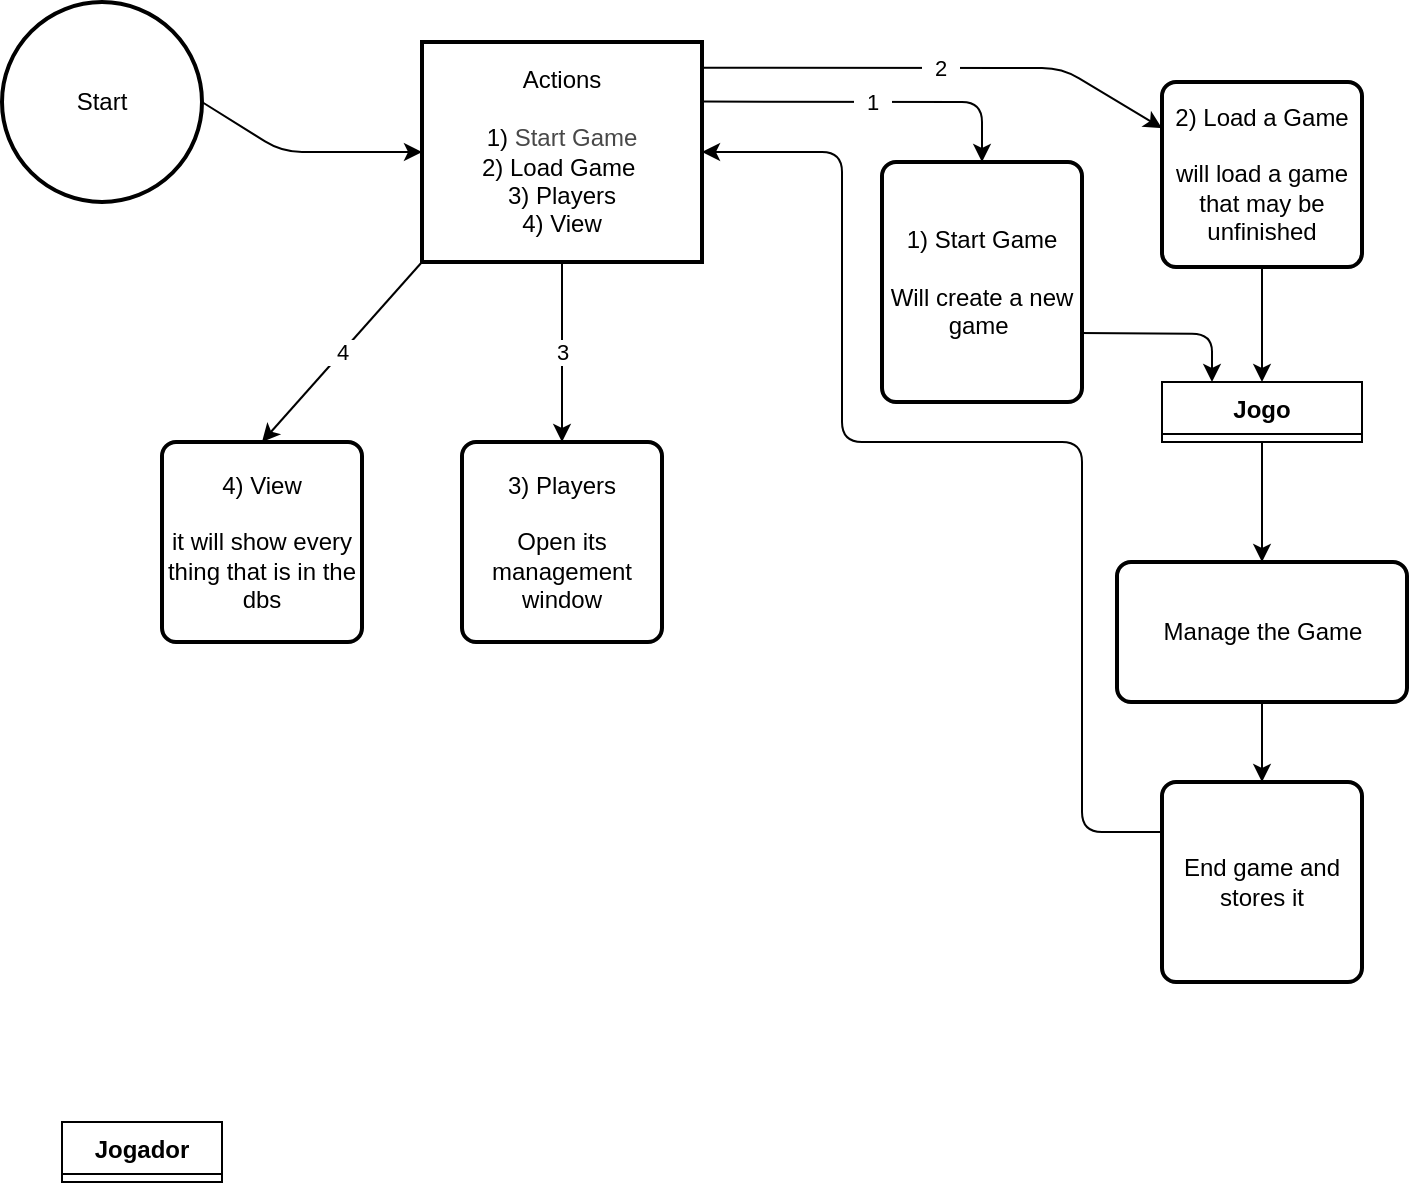 <mxfile>
    <diagram id="e0pM36I6DdKXfKBxEXv1" name="Page-1">
        <mxGraphModel dx="698" dy="766" grid="1" gridSize="10" guides="1" tooltips="1" connect="1" arrows="1" fold="1" page="1" pageScale="1" pageWidth="850" pageHeight="1100" math="0" shadow="0">
            <root>
                <mxCell id="0"/>
                <mxCell id="1" parent="0"/>
                <mxCell id="9" style="edgeStyle=none;html=1;exitX=1;exitY=0.5;exitDx=0;exitDy=0;exitPerimeter=0;entryX=0;entryY=0.5;entryDx=0;entryDy=0;" parent="1" source="2" target="4" edge="1">
                    <mxGeometry relative="1" as="geometry">
                        <mxPoint x="170" y="60" as="targetPoint"/>
                        <Array as="points">
                            <mxPoint x="150" y="85"/>
                        </Array>
                    </mxGeometry>
                </mxCell>
                <mxCell id="2" value="Start" style="strokeWidth=2;html=1;shape=mxgraph.flowchart.start_2;whiteSpace=wrap;" parent="1" vertex="1">
                    <mxGeometry x="10" y="10" width="100" height="100" as="geometry"/>
                </mxCell>
                <mxCell id="16" value="&amp;nbsp; 2&amp;nbsp;&amp;nbsp;" style="edgeStyle=none;html=1;exitX=0.997;exitY=0.117;exitDx=0;exitDy=0;entryX=0;entryY=0.25;entryDx=0;entryDy=0;exitPerimeter=0;" parent="1" source="4" target="10" edge="1">
                    <mxGeometry relative="1" as="geometry">
                        <mxPoint x="360" y="85" as="sourcePoint"/>
                        <mxPoint x="530" y="113.75" as="targetPoint"/>
                        <Array as="points">
                            <mxPoint x="540" y="43"/>
                        </Array>
                    </mxGeometry>
                </mxCell>
                <mxCell id="20" value="&amp;nbsp; 1&amp;nbsp;&amp;nbsp;" style="edgeStyle=none;html=1;entryX=0.5;entryY=0;entryDx=0;entryDy=0;exitX=1.001;exitY=0.271;exitDx=0;exitDy=0;exitPerimeter=0;" parent="1" source="4" target="19" edge="1">
                    <mxGeometry relative="1" as="geometry">
                        <Array as="points">
                            <mxPoint x="500" y="60"/>
                        </Array>
                    </mxGeometry>
                </mxCell>
                <mxCell id="22" value="&amp;nbsp; 4&amp;nbsp;&amp;nbsp;" style="edgeStyle=none;html=1;entryX=0.5;entryY=0;entryDx=0;entryDy=0;exitX=0;exitY=1;exitDx=0;exitDy=0;" parent="1" source="4" target="21" edge="1">
                    <mxGeometry relative="1" as="geometry"/>
                </mxCell>
                <mxCell id="37" value="&amp;nbsp; 3&amp;nbsp;&amp;nbsp;" style="edgeStyle=none;html=1;entryX=0.5;entryY=0;entryDx=0;entryDy=0;" parent="1" source="4" target="36" edge="1">
                    <mxGeometry relative="1" as="geometry"/>
                </mxCell>
                <mxCell id="4" value="Actions&lt;br&gt;&lt;div&gt;&lt;br&gt;&lt;/div&gt;&lt;div&gt;1) &lt;font color=&quot;#484848&quot;&gt;Start Game&lt;/font&gt;&lt;/div&gt;&lt;div&gt;&lt;span style=&quot;background-color: transparent;&quot;&gt;2) Load&lt;/span&gt;&lt;span style=&quot;background-color: transparent;&quot;&gt;&amp;nbsp;Game&lt;/span&gt;&lt;span style=&quot;background-color: transparent;&quot;&gt;&amp;nbsp;&lt;/span&gt;&lt;/div&gt;&lt;div&gt;3) Players&lt;br&gt;4) View&lt;/div&gt;" style="whiteSpace=wrap;html=1;strokeWidth=2;" parent="1" vertex="1">
                    <mxGeometry x="220" y="30" width="140" height="110" as="geometry"/>
                </mxCell>
                <mxCell id="39" style="edgeStyle=none;html=1;entryX=0.5;entryY=0;entryDx=0;entryDy=0;" parent="1" source="10" target="11" edge="1">
                    <mxGeometry relative="1" as="geometry">
                        <Array as="points"/>
                    </mxGeometry>
                </mxCell>
                <mxCell id="10" value="2) Load a Game&lt;div&gt;&lt;br&gt;&lt;/div&gt;&lt;div&gt;will load a game that may be unfinished&lt;/div&gt;" style="rounded=1;whiteSpace=wrap;html=1;absoluteArcSize=1;arcSize=14;strokeWidth=2;" parent="1" vertex="1">
                    <mxGeometry x="590" y="50" width="100" height="92.5" as="geometry"/>
                </mxCell>
                <mxCell id="41" style="edgeStyle=none;html=1;entryX=0.5;entryY=0;entryDx=0;entryDy=0;" parent="1" source="11" target="23" edge="1">
                    <mxGeometry relative="1" as="geometry">
                        <Array as="points"/>
                    </mxGeometry>
                </mxCell>
                <mxCell id="11" value="Jogo" style="swimlane;fontStyle=1;align=center;verticalAlign=top;childLayout=stackLayout;horizontal=1;startSize=26;horizontalStack=0;resizeParent=1;resizeParentMax=0;resizeLast=0;collapsible=1;marginBottom=0;whiteSpace=wrap;html=1;" parent="1" vertex="1" collapsed="1">
                    <mxGeometry x="590" y="200" width="100" height="30" as="geometry">
                        <mxRectangle x="590" y="200" width="240" height="340" as="alternateBounds"/>
                    </mxGeometry>
                </mxCell>
                <mxCell id="12" value="+ field: type&lt;div&gt;&lt;font color=&quot;#ffffff&quot;&gt;&lt;br&gt;&lt;/font&gt;&lt;div&gt;&lt;span style=&quot;background-color: transparent;&quot;&gt;+ Date :&amp;nbsp;&lt;/span&gt;&lt;span style=&quot;color: rgb(192, 192, 192); background-color: transparent;&quot;&gt;DateOnly&lt;/span&gt;&lt;/div&gt;&lt;div&gt;&lt;div&gt;+ HoraInicio : T&lt;font color=&quot;#484848&quot;&gt;imeOnly&lt;/font&gt;&lt;/div&gt;&lt;div&gt;+ Local : string&lt;/div&gt;&lt;div&gt;+ TipoDeCampo :&amp;nbsp;&lt;span style=&quot;color: rgb(192, 192, 192); background-color: transparent;&quot;&gt;string&lt;/span&gt;&lt;/div&gt;&lt;div&gt;+ QuantidadeJogadoresPorTeam :&amp;nbsp;&lt;span style=&quot;color: rgb(192, 192, 192); background-color: transparent;&quot;&gt;int&lt;/span&gt;&lt;/div&gt;&lt;div&gt;+ LimiteTeams :&amp;nbsp;&lt;span style=&quot;color: rgb(192, 192, 192); background-color: transparent;&quot;&gt;int&lt;/span&gt;&lt;/div&gt;&lt;div&gt;+ Id :&amp;nbsp;&lt;span style=&quot;color: rgb(192, 192, 192); background-color: transparent;&quot;&gt;int&lt;/span&gt;&lt;/div&gt;&lt;div&gt;&lt;span style=&quot;background-color: transparent;&quot;&gt;- QuantidadeGoleiro :&amp;nbsp;&lt;/span&gt;&lt;span style=&quot;color: rgb(192, 192, 192); background-color: transparent;&quot;&gt;int&lt;/span&gt;&lt;/div&gt;&lt;div&gt;- QuantidadeDefesa :&amp;nbsp;&lt;span style=&quot;color: rgb(192, 192, 192); background-color: transparent;&quot;&gt;int&lt;/span&gt;&lt;/div&gt;&lt;div&gt;- QuantidadeAtacante :&amp;nbsp;&lt;span style=&quot;color: rgb(192, 192, 192); background-color: transparent;&quot;&gt;int&lt;/span&gt;&lt;/div&gt;&lt;div&gt;&lt;div&gt;+ FilaJogadoresSemTeam :&amp;nbsp;&lt;span style=&quot;color: rgb(192, 192, 192); background-color: transparent;&quot;&gt;List&amp;lt;Jogador&amp;gt;&lt;/span&gt;&lt;/div&gt;&lt;div&gt;+ Teams :&amp;nbsp;&lt;span style=&quot;color: rgb(192, 192, 192); background-color: transparent;&quot;&gt;List&amp;lt;Team&amp;gt;&lt;/span&gt;&lt;/div&gt;&lt;/div&gt;&lt;/div&gt;&lt;/div&gt;" style="text;strokeColor=none;fillColor=none;align=left;verticalAlign=top;spacingLeft=4;spacingRight=4;overflow=hidden;rotatable=0;points=[[0,0.5],[1,0.5]];portConstraint=eastwest;whiteSpace=wrap;html=1;" parent="11" vertex="1">
                    <mxGeometry y="26" width="240" height="214" as="geometry"/>
                </mxCell>
                <mxCell id="13" value="" style="line;strokeWidth=1;fillColor=none;align=left;verticalAlign=middle;spacingTop=-1;spacingLeft=3;spacingRight=3;rotatable=0;labelPosition=right;points=[];portConstraint=eastwest;strokeColor=inherit;" parent="11" vertex="1">
                    <mxGeometry y="240" width="240" height="8" as="geometry"/>
                </mxCell>
                <mxCell id="14" value="+ method(type): type&lt;div&gt;&lt;div&gt;&lt;br&gt;&lt;/div&gt;&lt;div&gt;+ Jogo() : Constructor&lt;/div&gt;&lt;div&gt;+ AddJogadorSemTeam(Jogador) : void&lt;/div&gt;&lt;div&gt;+ ValidadeTeam(Team) : bool&lt;/div&gt;&lt;/div&gt;" style="text;strokeColor=none;fillColor=none;align=left;verticalAlign=top;spacingLeft=4;spacingRight=4;overflow=hidden;rotatable=0;points=[[0,0.5],[1,0.5]];portConstraint=eastwest;whiteSpace=wrap;html=1;" parent="11" vertex="1">
                    <mxGeometry y="248" width="240" height="92" as="geometry"/>
                </mxCell>
                <mxCell id="40" style="edgeStyle=none;html=1;entryX=0.25;entryY=0;entryDx=0;entryDy=0;exitX=0.987;exitY=0.713;exitDx=0;exitDy=0;exitPerimeter=0;" parent="1" source="19" target="11" edge="1">
                    <mxGeometry relative="1" as="geometry">
                        <Array as="points">
                            <mxPoint x="615" y="176"/>
                        </Array>
                    </mxGeometry>
                </mxCell>
                <mxCell id="19" value="1) Start Game&lt;div&gt;&lt;br&gt;&lt;/div&gt;&lt;div&gt;Will create a new game&amp;nbsp;&lt;/div&gt;" style="rounded=1;whiteSpace=wrap;html=1;absoluteArcSize=1;arcSize=14;strokeWidth=2;" parent="1" vertex="1">
                    <mxGeometry x="450" y="90" width="100" height="120" as="geometry"/>
                </mxCell>
                <mxCell id="21" value="4) View&lt;div&gt;&lt;br&gt;&lt;/div&gt;&lt;div&gt;it will show every thing that is in the dbs&lt;/div&gt;" style="rounded=1;whiteSpace=wrap;html=1;absoluteArcSize=1;arcSize=14;strokeWidth=2;" parent="1" vertex="1">
                    <mxGeometry x="90" y="230" width="100" height="100" as="geometry"/>
                </mxCell>
                <mxCell id="43" style="edgeStyle=none;html=1;entryX=0.5;entryY=0;entryDx=0;entryDy=0;" parent="1" source="23" target="42" edge="1">
                    <mxGeometry relative="1" as="geometry"/>
                </mxCell>
                <mxCell id="23" value="Manage the Game" style="rounded=1;whiteSpace=wrap;html=1;absoluteArcSize=1;arcSize=14;strokeWidth=2;" parent="1" vertex="1">
                    <mxGeometry x="567.5" y="290" width="145" height="70" as="geometry"/>
                </mxCell>
                <mxCell id="29" value="Jogador" style="swimlane;fontStyle=1;align=center;verticalAlign=top;childLayout=stackLayout;horizontal=1;startSize=26;horizontalStack=0;resizeParent=1;resizeParentMax=0;resizeLast=0;collapsible=1;marginBottom=0;whiteSpace=wrap;html=1;" parent="1" vertex="1" collapsed="1">
                    <mxGeometry x="40" y="570" width="80" height="30" as="geometry">
                        <mxRectangle x="30" y="400" width="310" height="220" as="alternateBounds"/>
                    </mxGeometry>
                </mxCell>
                <mxCell id="30" value="+ field : type&lt;div&gt;&lt;br&gt;&lt;/div&gt;&lt;div&gt;+ Nome : string?&lt;/div&gt;&lt;div&gt;+ Idade : int&lt;/div&gt;&lt;div&gt;+ Posicao : int&lt;/div&gt;&lt;div&gt;+ Id : int&lt;/div&gt;&lt;div&gt;+ PosicaoString : string&lt;/div&gt;" style="text;strokeColor=none;fillColor=none;align=left;verticalAlign=top;spacingLeft=4;spacingRight=4;overflow=hidden;rotatable=0;points=[[0,0.5],[1,0.5]];portConstraint=eastwest;whiteSpace=wrap;html=1;" parent="29" vertex="1">
                    <mxGeometry y="26" width="310" height="114" as="geometry"/>
                </mxCell>
                <mxCell id="31" value="" style="line;strokeWidth=1;fillColor=none;align=left;verticalAlign=middle;spacingTop=-1;spacingLeft=3;spacingRight=3;rotatable=0;labelPosition=right;points=[];portConstraint=eastwest;strokeColor=inherit;" parent="29" vertex="1">
                    <mxGeometry y="140" width="310" height="8" as="geometry"/>
                </mxCell>
                <mxCell id="32" value="+ method(type) : type&lt;div&gt;&lt;br&gt;&lt;/div&gt;&lt;div&gt;+ Jogador(nome:str, idade:int, posicao:int) : constructor&lt;/div&gt;&lt;div&gt;+ ToString() : void&lt;/div&gt;" style="text;strokeColor=none;fillColor=none;align=left;verticalAlign=top;spacingLeft=4;spacingRight=4;overflow=hidden;rotatable=0;points=[[0,0.5],[1,0.5]];portConstraint=eastwest;whiteSpace=wrap;html=1;" parent="29" vertex="1">
                    <mxGeometry y="148" width="310" height="72" as="geometry"/>
                </mxCell>
                <mxCell id="36" value="3) Players&lt;div&gt;&lt;br&gt;&lt;/div&gt;&lt;div&gt;Open its management window&lt;/div&gt;" style="rounded=1;whiteSpace=wrap;html=1;absoluteArcSize=1;arcSize=14;strokeWidth=2;" parent="1" vertex="1">
                    <mxGeometry x="240" y="230" width="100" height="100" as="geometry"/>
                </mxCell>
                <mxCell id="44" style="edgeStyle=none;html=1;exitX=0;exitY=0.25;exitDx=0;exitDy=0;entryX=1;entryY=0.5;entryDx=0;entryDy=0;" parent="1" source="42" target="4" edge="1">
                    <mxGeometry relative="1" as="geometry">
                        <Array as="points">
                            <mxPoint x="550" y="425"/>
                            <mxPoint x="550" y="230"/>
                            <mxPoint x="430" y="230"/>
                            <mxPoint x="430" y="85"/>
                        </Array>
                    </mxGeometry>
                </mxCell>
                <mxCell id="42" value="End game and stores it" style="rounded=1;whiteSpace=wrap;html=1;absoluteArcSize=1;arcSize=14;strokeWidth=2;" parent="1" vertex="1">
                    <mxGeometry x="590" y="400" width="100" height="100" as="geometry"/>
                </mxCell>
            </root>
        </mxGraphModel>
    </diagram>
</mxfile>